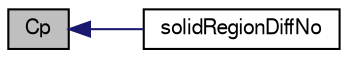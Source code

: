 digraph "Cp"
{
  bgcolor="transparent";
  edge [fontname="FreeSans",fontsize="10",labelfontname="FreeSans",labelfontsize="10"];
  node [fontname="FreeSans",fontsize="10",shape=record];
  rankdir="LR";
  Node1517 [label="Cp",height=0.2,width=0.4,color="black", fillcolor="grey75", style="filled", fontcolor="black"];
  Node1517 -> Node1518 [dir="back",color="midnightblue",fontsize="10",style="solid",fontname="FreeSans"];
  Node1518 [label="solidRegionDiffNo",height=0.2,width=0.4,color="black",URL="$a28978.html#a13b515b67177488efbd8bb27dd569939",tooltip="Mean diffusion number of the solid region. "];
}
